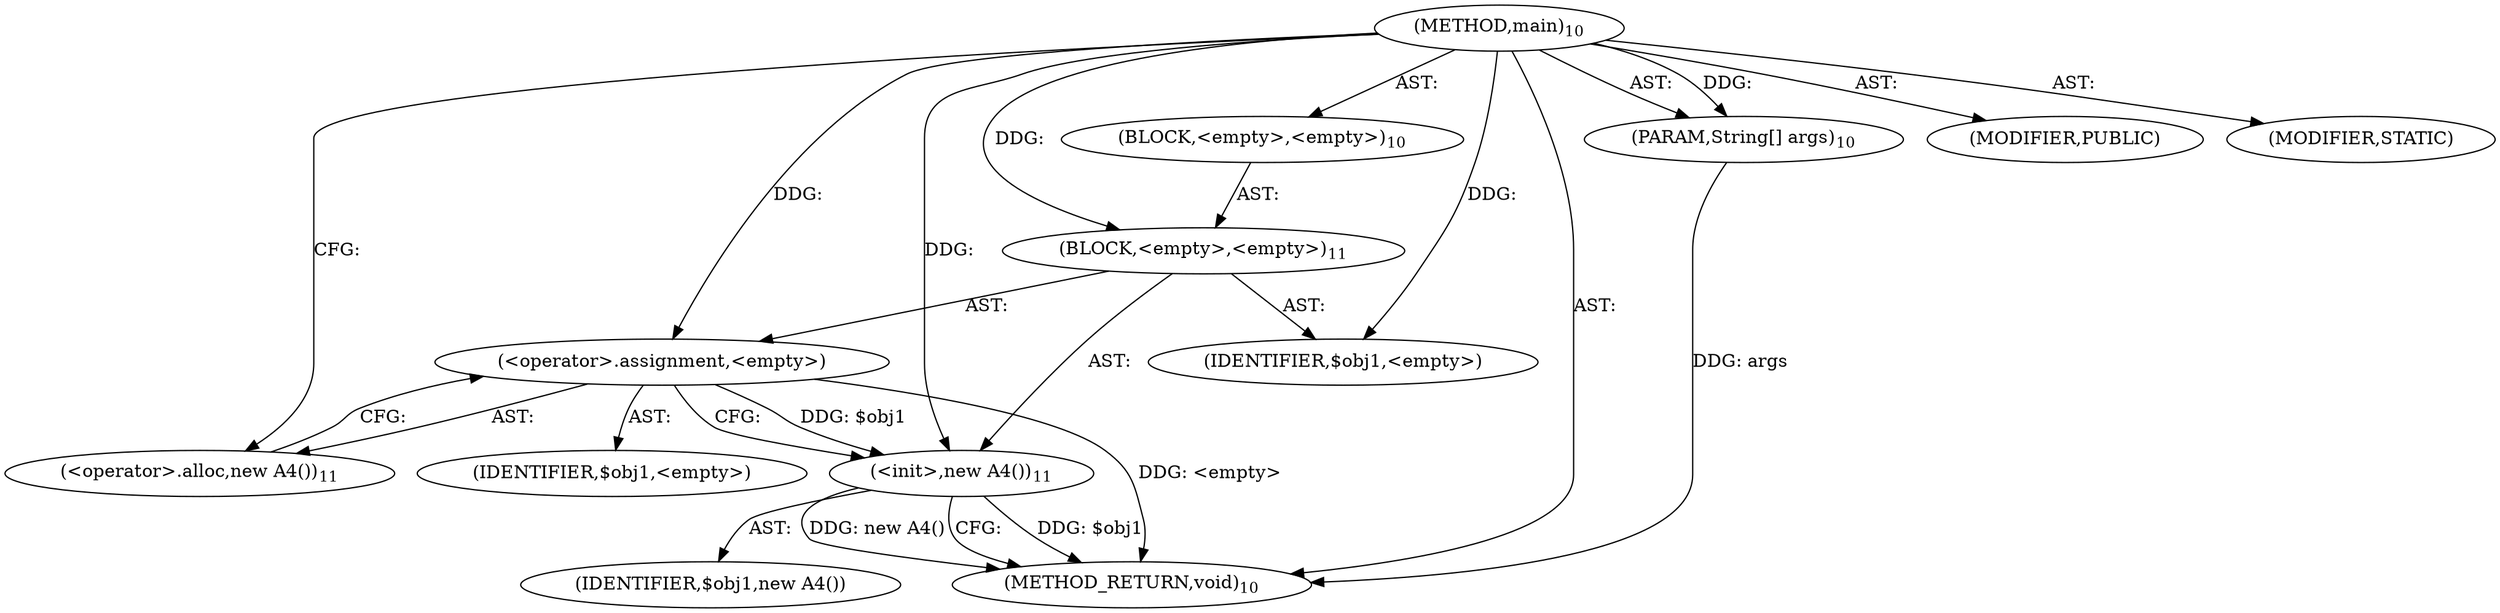 digraph "main" {  
"36" [label = <(METHOD,main)<SUB>10</SUB>> ]
"37" [label = <(PARAM,String[] args)<SUB>10</SUB>> ]
"38" [label = <(BLOCK,&lt;empty&gt;,&lt;empty&gt;)<SUB>10</SUB>> ]
"39" [label = <(BLOCK,&lt;empty&gt;,&lt;empty&gt;)<SUB>11</SUB>> ]
"40" [label = <(&lt;operator&gt;.assignment,&lt;empty&gt;)> ]
"41" [label = <(IDENTIFIER,$obj1,&lt;empty&gt;)> ]
"42" [label = <(&lt;operator&gt;.alloc,new A4())<SUB>11</SUB>> ]
"43" [label = <(&lt;init&gt;,new A4())<SUB>11</SUB>> ]
"44" [label = <(IDENTIFIER,$obj1,new A4())> ]
"45" [label = <(IDENTIFIER,$obj1,&lt;empty&gt;)> ]
"46" [label = <(MODIFIER,PUBLIC)> ]
"47" [label = <(MODIFIER,STATIC)> ]
"48" [label = <(METHOD_RETURN,void)<SUB>10</SUB>> ]
  "36" -> "37"  [ label = "AST: "] 
  "36" -> "38"  [ label = "AST: "] 
  "36" -> "46"  [ label = "AST: "] 
  "36" -> "47"  [ label = "AST: "] 
  "36" -> "48"  [ label = "AST: "] 
  "38" -> "39"  [ label = "AST: "] 
  "39" -> "40"  [ label = "AST: "] 
  "39" -> "43"  [ label = "AST: "] 
  "39" -> "45"  [ label = "AST: "] 
  "40" -> "41"  [ label = "AST: "] 
  "40" -> "42"  [ label = "AST: "] 
  "43" -> "44"  [ label = "AST: "] 
  "40" -> "43"  [ label = "CFG: "] 
  "43" -> "48"  [ label = "CFG: "] 
  "42" -> "40"  [ label = "CFG: "] 
  "36" -> "42"  [ label = "CFG: "] 
  "37" -> "48"  [ label = "DDG: args"] 
  "40" -> "48"  [ label = "DDG: &lt;empty&gt;"] 
  "43" -> "48"  [ label = "DDG: $obj1"] 
  "43" -> "48"  [ label = "DDG: new A4()"] 
  "36" -> "37"  [ label = "DDG: "] 
  "36" -> "39"  [ label = "DDG: "] 
  "36" -> "40"  [ label = "DDG: "] 
  "36" -> "45"  [ label = "DDG: "] 
  "40" -> "43"  [ label = "DDG: $obj1"] 
  "36" -> "43"  [ label = "DDG: "] 
}
